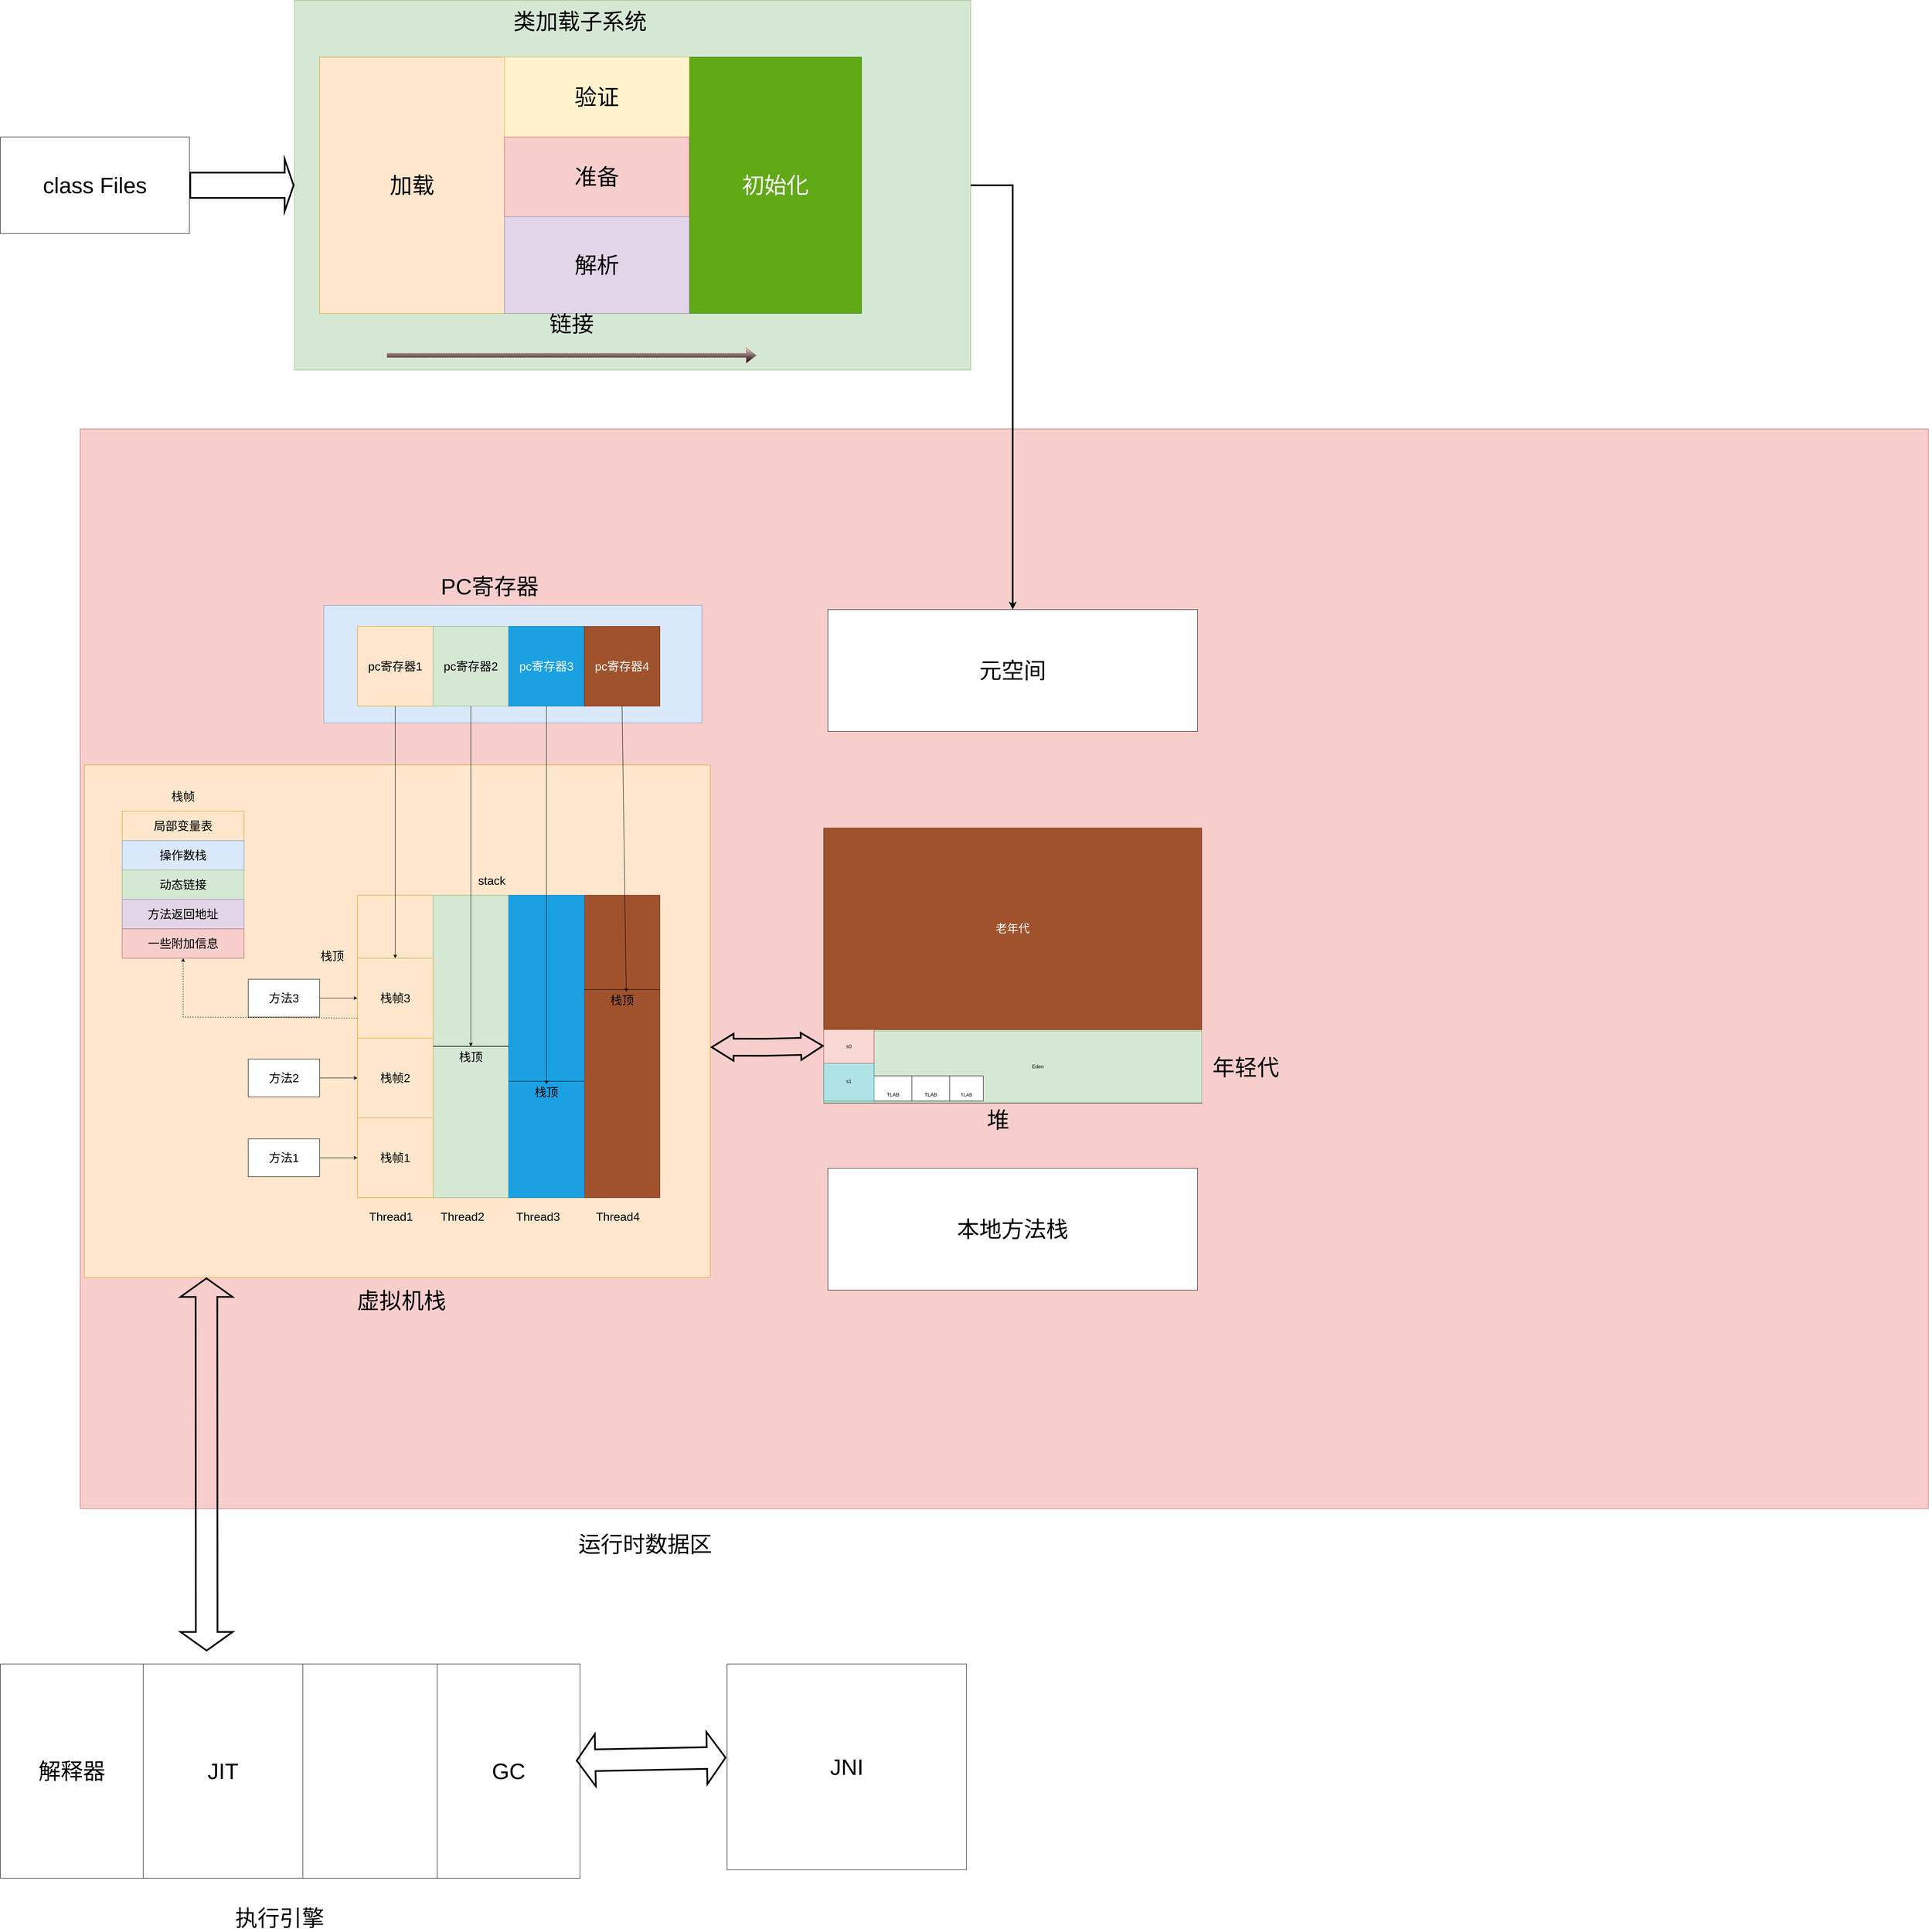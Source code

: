 <mxfile version="20.2.6" type="github">
  <diagram name="Page-1" id="e7e014a7-5840-1c2e-5031-d8a46d1fe8dd">
    <mxGraphModel dx="7060" dy="5684" grid="1" gridSize="10" guides="1" tooltips="1" connect="1" arrows="1" fold="1" page="1" pageScale="1" pageWidth="1169" pageHeight="826" background="none" math="0" shadow="0">
      <root>
        <mxCell id="0" />
        <mxCell id="1" parent="0" />
        <mxCell id="_ZzYg-q-LXf1VRRoxgUA-122" value="" style="rounded=0;whiteSpace=wrap;html=1;shadow=0;glass=0;fillStyle=auto;fontSize=53;strokeWidth=1;fillColor=#d5e8d4;strokeColor=#82b366;" parent="1" vertex="1">
          <mxGeometry x="140" y="-2180" width="1610" height="880" as="geometry" />
        </mxCell>
        <mxCell id="_ZzYg-q-LXf1VRRoxgUA-120" value="" style="rounded=0;whiteSpace=wrap;html=1;shadow=0;glass=0;fillStyle=auto;fontSize=53;strokeWidth=1;fillColor=#f8cecc;strokeColor=#b85450;" parent="1" vertex="1">
          <mxGeometry x="-370" y="-1160" width="4400" height="2570" as="geometry" />
        </mxCell>
        <mxCell id="_ZzYg-q-LXf1VRRoxgUA-106" value="" style="rounded=0;whiteSpace=wrap;html=1;shadow=0;glass=0;fillStyle=auto;fontSize=53;strokeWidth=1;fillColor=#dae8fc;strokeColor=#6c8ebf;" parent="1" vertex="1">
          <mxGeometry x="210" y="-740" width="900" height="280" as="geometry" />
        </mxCell>
        <mxCell id="_ZzYg-q-LXf1VRRoxgUA-104" value="" style="rounded=0;whiteSpace=wrap;html=1;fillStyle=auto;fontSize=28;fillColor=#ffe6cc;strokeColor=#d79b00;glass=0;shadow=0;" parent="1" vertex="1">
          <mxGeometry x="-360" y="-360" width="1490" height="1220" as="geometry" />
        </mxCell>
        <mxCell id="_ZzYg-q-LXf1VRRoxgUA-43" value="" style="whiteSpace=wrap;html=1;aspect=fixed;fillColor=#a0522d;fontColor=#ffffff;strokeColor=#6D1F00;" parent="1" vertex="1">
          <mxGeometry x="290" y="-50" width="720" height="720" as="geometry" />
        </mxCell>
        <mxCell id="_ZzYg-q-LXf1VRRoxgUA-44" value="&lt;font style=&quot;font-size: 28px;&quot;&gt;stack&lt;/font&gt;" style="text;html=1;strokeColor=none;fillColor=none;align=center;verticalAlign=middle;whiteSpace=wrap;rounded=0;" parent="1" vertex="1">
          <mxGeometry x="410" y="-120" width="400" height="70" as="geometry" />
        </mxCell>
        <mxCell id="_ZzYg-q-LXf1VRRoxgUA-47" value="" style="rounded=0;whiteSpace=wrap;html=1;fontSize=28;fillColor=#ffe6cc;strokeColor=#d79b00;" parent="1" vertex="1">
          <mxGeometry x="290" y="-50" width="180" height="720" as="geometry" />
        </mxCell>
        <mxCell id="_ZzYg-q-LXf1VRRoxgUA-48" value="" style="rounded=0;whiteSpace=wrap;html=1;fontSize=28;fillColor=#d5e8d4;strokeColor=#82b366;" parent="1" vertex="1">
          <mxGeometry x="470" y="-50" width="180" height="720" as="geometry" />
        </mxCell>
        <mxCell id="_ZzYg-q-LXf1VRRoxgUA-49" value="" style="rounded=0;whiteSpace=wrap;html=1;fontSize=28;fillColor=#1ba1e2;fontColor=#ffffff;strokeColor=#006EAF;" parent="1" vertex="1">
          <mxGeometry x="650" y="-50" width="180" height="720" as="geometry" />
        </mxCell>
        <mxCell id="_ZzYg-q-LXf1VRRoxgUA-50" value="栈帧1" style="rounded=0;whiteSpace=wrap;html=1;fontSize=28;fillColor=#ffe6cc;strokeColor=#d79b00;" parent="1" vertex="1">
          <mxGeometry x="290" y="480" width="180" height="190" as="geometry" />
        </mxCell>
        <mxCell id="_ZzYg-q-LXf1VRRoxgUA-51" value="栈帧2" style="rounded=0;whiteSpace=wrap;html=1;fontSize=28;fillColor=#ffe6cc;strokeColor=#d79b00;" parent="1" vertex="1">
          <mxGeometry x="290" y="290" width="180" height="190" as="geometry" />
        </mxCell>
        <mxCell id="_ZzYg-q-LXf1VRRoxgUA-52" value="栈帧3" style="rounded=0;whiteSpace=wrap;html=1;fontSize=28;fillColor=#ffe6cc;strokeColor=#d79b00;" parent="1" vertex="1">
          <mxGeometry x="290" y="100" width="180" height="190" as="geometry" />
        </mxCell>
        <mxCell id="_ZzYg-q-LXf1VRRoxgUA-53" value="方法1" style="rounded=0;whiteSpace=wrap;html=1;fontSize=28;" parent="1" vertex="1">
          <mxGeometry x="30" y="530" width="170" height="90" as="geometry" />
        </mxCell>
        <mxCell id="_ZzYg-q-LXf1VRRoxgUA-54" value="方法2" style="rounded=0;whiteSpace=wrap;html=1;fontSize=28;" parent="1" vertex="1">
          <mxGeometry x="30" y="340" width="170" height="90" as="geometry" />
        </mxCell>
        <mxCell id="_ZzYg-q-LXf1VRRoxgUA-55" value="方法3" style="rounded=0;whiteSpace=wrap;html=1;fontSize=28;" parent="1" vertex="1">
          <mxGeometry x="30" y="150" width="170" height="90" as="geometry" />
        </mxCell>
        <mxCell id="_ZzYg-q-LXf1VRRoxgUA-56" value="" style="endArrow=classic;html=1;rounded=0;fontSize=28;exitX=1;exitY=0.5;exitDx=0;exitDy=0;entryX=0;entryY=0.5;entryDx=0;entryDy=0;" parent="1" source="_ZzYg-q-LXf1VRRoxgUA-53" target="_ZzYg-q-LXf1VRRoxgUA-50" edge="1">
          <mxGeometry width="50" height="50" relative="1" as="geometry">
            <mxPoint x="560" y="410" as="sourcePoint" />
            <mxPoint x="610" y="360" as="targetPoint" />
          </mxGeometry>
        </mxCell>
        <mxCell id="_ZzYg-q-LXf1VRRoxgUA-59" value="" style="endArrow=classic;html=1;rounded=0;fontSize=28;entryX=0;entryY=0.5;entryDx=0;entryDy=0;" parent="1" source="_ZzYg-q-LXf1VRRoxgUA-54" target="_ZzYg-q-LXf1VRRoxgUA-51" edge="1">
          <mxGeometry width="50" height="50" relative="1" as="geometry">
            <mxPoint x="560" y="410" as="sourcePoint" />
            <mxPoint x="610" y="360" as="targetPoint" />
          </mxGeometry>
        </mxCell>
        <mxCell id="_ZzYg-q-LXf1VRRoxgUA-61" value="pc寄存器1" style="rounded=0;whiteSpace=wrap;html=1;fontSize=28;fillColor=#ffe6cc;strokeColor=#d79b00;" parent="1" vertex="1">
          <mxGeometry x="290" y="-690" width="180" height="190" as="geometry" />
        </mxCell>
        <mxCell id="_ZzYg-q-LXf1VRRoxgUA-62" value="pc寄存器2" style="rounded=0;whiteSpace=wrap;html=1;fontSize=28;fillColor=#d5e8d4;strokeColor=#82b366;" parent="1" vertex="1">
          <mxGeometry x="470" y="-690" width="180" height="190" as="geometry" />
        </mxCell>
        <mxCell id="_ZzYg-q-LXf1VRRoxgUA-63" value="pc寄存器3" style="rounded=0;whiteSpace=wrap;html=1;fontSize=28;fillColor=#1ba1e2;fontColor=#ffffff;strokeColor=#006EAF;" parent="1" vertex="1">
          <mxGeometry x="650" y="-690" width="180" height="190" as="geometry" />
        </mxCell>
        <mxCell id="_ZzYg-q-LXf1VRRoxgUA-64" value="pc寄存器4" style="rounded=0;whiteSpace=wrap;html=1;fontSize=28;fillColor=#a0522d;fontColor=#ffffff;strokeColor=#6D1F00;" parent="1" vertex="1">
          <mxGeometry x="830" y="-690" width="180" height="190" as="geometry" />
        </mxCell>
        <mxCell id="_ZzYg-q-LXf1VRRoxgUA-65" value="Thread1" style="text;html=1;strokeColor=none;fillColor=none;align=center;verticalAlign=middle;whiteSpace=wrap;rounded=0;fontSize=28;" parent="1" vertex="1">
          <mxGeometry x="340" y="700" width="60" height="30" as="geometry" />
        </mxCell>
        <mxCell id="_ZzYg-q-LXf1VRRoxgUA-66" value="Thread2" style="text;html=1;strokeColor=none;fillColor=none;align=center;verticalAlign=middle;whiteSpace=wrap;rounded=0;fontSize=28;" parent="1" vertex="1">
          <mxGeometry x="510" y="700" width="60" height="30" as="geometry" />
        </mxCell>
        <mxCell id="_ZzYg-q-LXf1VRRoxgUA-67" value="Thread3" style="text;html=1;strokeColor=none;fillColor=none;align=center;verticalAlign=middle;whiteSpace=wrap;rounded=0;fontSize=28;" parent="1" vertex="1">
          <mxGeometry x="690" y="700" width="60" height="30" as="geometry" />
        </mxCell>
        <mxCell id="_ZzYg-q-LXf1VRRoxgUA-68" value="Thread4" style="text;html=1;strokeColor=none;fillColor=none;align=center;verticalAlign=middle;whiteSpace=wrap;rounded=0;fontSize=28;" parent="1" vertex="1">
          <mxGeometry x="880" y="700" width="60" height="30" as="geometry" />
        </mxCell>
        <mxCell id="_ZzYg-q-LXf1VRRoxgUA-70" value="" style="endArrow=classic;html=1;rounded=0;fontSize=28;entryX=0.5;entryY=0;entryDx=0;entryDy=0;" parent="1" source="_ZzYg-q-LXf1VRRoxgUA-61" target="_ZzYg-q-LXf1VRRoxgUA-52" edge="1">
          <mxGeometry width="50" height="50" relative="1" as="geometry">
            <mxPoint x="560" y="410" as="sourcePoint" />
            <mxPoint x="180" y="-60" as="targetPoint" />
          </mxGeometry>
        </mxCell>
        <mxCell id="_ZzYg-q-LXf1VRRoxgUA-74" value="栈顶" style="text;html=1;strokeColor=none;fillColor=none;align=center;verticalAlign=middle;whiteSpace=wrap;rounded=0;fontSize=28;" parent="1" vertex="1">
          <mxGeometry x="200" y="80" width="60" height="30" as="geometry" />
        </mxCell>
        <mxCell id="_ZzYg-q-LXf1VRRoxgUA-77" value="" style="endArrow=classic;html=1;rounded=0;fontSize=28;entryX=0;entryY=0.5;entryDx=0;entryDy=0;exitX=1;exitY=0.5;exitDx=0;exitDy=0;" parent="1" source="_ZzYg-q-LXf1VRRoxgUA-55" target="_ZzYg-q-LXf1VRRoxgUA-52" edge="1">
          <mxGeometry width="50" height="50" relative="1" as="geometry">
            <mxPoint x="200" y="385" as="sourcePoint" />
            <mxPoint x="290" y="385" as="targetPoint" />
            <Array as="points" />
          </mxGeometry>
        </mxCell>
        <mxCell id="_ZzYg-q-LXf1VRRoxgUA-78" value="栈顶" style="text;html=1;strokeColor=none;fillColor=none;align=center;verticalAlign=middle;whiteSpace=wrap;rounded=0;fontSize=28;" parent="1" vertex="1">
          <mxGeometry x="530" y="320" width="60" height="30" as="geometry" />
        </mxCell>
        <mxCell id="_ZzYg-q-LXf1VRRoxgUA-81" value="" style="endArrow=none;html=1;rounded=0;fontSize=28;entryX=1;entryY=0.5;entryDx=0;entryDy=0;exitX=0;exitY=0.5;exitDx=0;exitDy=0;" parent="1" source="_ZzYg-q-LXf1VRRoxgUA-48" target="_ZzYg-q-LXf1VRRoxgUA-48" edge="1">
          <mxGeometry width="50" height="50" relative="1" as="geometry">
            <mxPoint x="330" y="330" as="sourcePoint" />
            <mxPoint x="380" y="280" as="targetPoint" />
          </mxGeometry>
        </mxCell>
        <mxCell id="_ZzYg-q-LXf1VRRoxgUA-83" value="" style="endArrow=none;html=1;rounded=0;fontSize=28;entryX=1;entryY=0.5;entryDx=0;entryDy=0;exitX=0;exitY=0.5;exitDx=0;exitDy=0;" parent="1" edge="1">
          <mxGeometry width="50" height="50" relative="1" as="geometry">
            <mxPoint x="470" y="309.33" as="sourcePoint" />
            <mxPoint x="650" y="309.33" as="targetPoint" />
          </mxGeometry>
        </mxCell>
        <mxCell id="_ZzYg-q-LXf1VRRoxgUA-84" value="" style="endArrow=none;html=1;rounded=0;fontSize=28;entryX=1;entryY=0.5;entryDx=0;entryDy=0;exitX=0;exitY=0.5;exitDx=0;exitDy=0;" parent="1" edge="1">
          <mxGeometry width="50" height="50" relative="1" as="geometry">
            <mxPoint x="650" y="393.0" as="sourcePoint" />
            <mxPoint x="830" y="393.0" as="targetPoint" />
          </mxGeometry>
        </mxCell>
        <mxCell id="_ZzYg-q-LXf1VRRoxgUA-85" value="栈顶" style="text;html=1;strokeColor=none;fillColor=none;align=center;verticalAlign=middle;whiteSpace=wrap;rounded=0;fontSize=28;" parent="1" vertex="1">
          <mxGeometry x="710" y="403.67" width="60" height="30" as="geometry" />
        </mxCell>
        <mxCell id="_ZzYg-q-LXf1VRRoxgUA-86" value="" style="endArrow=none;html=1;rounded=0;fontSize=28;entryX=1;entryY=0.5;entryDx=0;entryDy=0;exitX=0;exitY=0.5;exitDx=0;exitDy=0;" parent="1" edge="1">
          <mxGeometry width="50" height="50" relative="1" as="geometry">
            <mxPoint x="830" y="174.66" as="sourcePoint" />
            <mxPoint x="1010" y="174.66" as="targetPoint" />
          </mxGeometry>
        </mxCell>
        <mxCell id="_ZzYg-q-LXf1VRRoxgUA-87" value="栈顶" style="text;html=1;strokeColor=none;fillColor=none;align=center;verticalAlign=middle;whiteSpace=wrap;rounded=0;fontSize=28;" parent="1" vertex="1">
          <mxGeometry x="890" y="185.33" width="60" height="30" as="geometry" />
        </mxCell>
        <mxCell id="_ZzYg-q-LXf1VRRoxgUA-89" value="" style="endArrow=classic;html=1;rounded=0;fontSize=28;exitX=0.5;exitY=1;exitDx=0;exitDy=0;" parent="1" source="_ZzYg-q-LXf1VRRoxgUA-62" edge="1">
          <mxGeometry width="50" height="50" relative="1" as="geometry">
            <mxPoint x="380" y="-130" as="sourcePoint" />
            <mxPoint x="560" y="310" as="targetPoint" />
          </mxGeometry>
        </mxCell>
        <mxCell id="_ZzYg-q-LXf1VRRoxgUA-90" value="" style="endArrow=classic;html=1;rounded=0;fontSize=28;" parent="1" source="_ZzYg-q-LXf1VRRoxgUA-63" edge="1">
          <mxGeometry width="50" height="50" relative="1" as="geometry">
            <mxPoint x="560" y="-130" as="sourcePoint" />
            <mxPoint x="740" y="400" as="targetPoint" />
          </mxGeometry>
        </mxCell>
        <mxCell id="_ZzYg-q-LXf1VRRoxgUA-91" value="" style="endArrow=classic;html=1;rounded=0;fontSize=28;exitX=0.5;exitY=1;exitDx=0;exitDy=0;" parent="1" source="_ZzYg-q-LXf1VRRoxgUA-64" edge="1">
          <mxGeometry width="50" height="50" relative="1" as="geometry">
            <mxPoint x="740" y="-130" as="sourcePoint" />
            <mxPoint x="930" y="180" as="targetPoint" />
          </mxGeometry>
        </mxCell>
        <mxCell id="_ZzYg-q-LXf1VRRoxgUA-92" value="" style="rounded=0;whiteSpace=wrap;html=1;fontSize=28;fillColor=#ffe6cc;strokeColor=#d79b00;" parent="1" vertex="1">
          <mxGeometry x="-270" y="-250" width="290" height="350" as="geometry" />
        </mxCell>
        <mxCell id="_ZzYg-q-LXf1VRRoxgUA-93" value="局部变量表" style="rounded=0;whiteSpace=wrap;html=1;fontSize=28;fillColor=#ffe6cc;strokeColor=#d79b00;" parent="1" vertex="1">
          <mxGeometry x="-270" y="-250" width="290" height="70" as="geometry" />
        </mxCell>
        <mxCell id="_ZzYg-q-LXf1VRRoxgUA-94" value="操作数栈" style="rounded=0;whiteSpace=wrap;html=1;fontSize=28;fillColor=#dae8fc;strokeColor=#6c8ebf;" parent="1" vertex="1">
          <mxGeometry x="-270" y="-180" width="290" height="70" as="geometry" />
        </mxCell>
        <mxCell id="_ZzYg-q-LXf1VRRoxgUA-95" value="动态链接" style="rounded=0;whiteSpace=wrap;html=1;fontSize=28;fillColor=#d5e8d4;strokeColor=#82b366;" parent="1" vertex="1">
          <mxGeometry x="-270" y="-110" width="290" height="70" as="geometry" />
        </mxCell>
        <mxCell id="_ZzYg-q-LXf1VRRoxgUA-96" value="方法返回地址" style="rounded=0;whiteSpace=wrap;html=1;fontSize=28;fillColor=#e1d5e7;strokeColor=#9673a6;" parent="1" vertex="1">
          <mxGeometry x="-270" y="-40" width="290" height="70" as="geometry" />
        </mxCell>
        <mxCell id="_ZzYg-q-LXf1VRRoxgUA-97" value="一些附加信息" style="rounded=0;whiteSpace=wrap;html=1;fontSize=28;fillColor=#f8cecc;strokeColor=#b85450;" parent="1" vertex="1">
          <mxGeometry x="-270" y="30" width="290" height="70" as="geometry" />
        </mxCell>
        <mxCell id="_ZzYg-q-LXf1VRRoxgUA-100" value="栈帧" style="text;html=1;strokeColor=none;fillColor=none;align=center;verticalAlign=middle;whiteSpace=wrap;rounded=0;fontSize=28;" parent="1" vertex="1">
          <mxGeometry x="-155" y="-300" width="60" height="30" as="geometry" />
        </mxCell>
        <mxCell id="_ZzYg-q-LXf1VRRoxgUA-101" value="" style="endArrow=classic;html=1;rounded=0;fontSize=28;exitX=0;exitY=0.75;exitDx=0;exitDy=0;entryX=0.5;entryY=1;entryDx=0;entryDy=0;dashed=1;" parent="1" source="_ZzYg-q-LXf1VRRoxgUA-52" target="_ZzYg-q-LXf1VRRoxgUA-97" edge="1">
          <mxGeometry width="50" height="50" relative="1" as="geometry">
            <mxPoint x="260" y="150" as="sourcePoint" />
            <mxPoint x="310" y="100" as="targetPoint" />
            <Array as="points">
              <mxPoint x="-125" y="240" />
            </Array>
          </mxGeometry>
        </mxCell>
        <mxCell id="_ZzYg-q-LXf1VRRoxgUA-105" value="&lt;font style=&quot;font-size: 53px;&quot;&gt;虚拟机栈&lt;/font&gt;" style="text;html=1;strokeColor=none;fillColor=none;align=center;verticalAlign=middle;whiteSpace=wrap;rounded=0;fillStyle=auto;fontSize=28;strokeWidth=1;" parent="1" vertex="1">
          <mxGeometry x="250" y="900" width="290" height="30" as="geometry" />
        </mxCell>
        <mxCell id="_ZzYg-q-LXf1VRRoxgUA-107" value="PC寄存器" style="text;html=1;strokeColor=none;fillColor=none;align=center;verticalAlign=middle;whiteSpace=wrap;rounded=0;shadow=0;glass=0;fillStyle=auto;fontSize=53;" parent="1" vertex="1">
          <mxGeometry x="460" y="-800" width="290" height="30" as="geometry" />
        </mxCell>
        <mxCell id="_ZzYg-q-LXf1VRRoxgUA-108" value="" style="rounded=0;whiteSpace=wrap;html=1;shadow=0;glass=0;fillStyle=auto;fontSize=53;strokeWidth=1;fillColor=default;gradientColor=none;" parent="1" vertex="1">
          <mxGeometry x="200" y="-2045" width="1290" height="610" as="geometry" />
        </mxCell>
        <mxCell id="_ZzYg-q-LXf1VRRoxgUA-109" value="类加载子系统" style="text;html=1;strokeColor=none;fillColor=none;align=center;verticalAlign=middle;whiteSpace=wrap;rounded=0;shadow=0;glass=0;fillStyle=auto;fontSize=53;" parent="1" vertex="1">
          <mxGeometry x="630" y="-2145" width="380" height="30" as="geometry" />
        </mxCell>
        <mxCell id="_ZzYg-q-LXf1VRRoxgUA-110" value="加载" style="rounded=0;whiteSpace=wrap;html=1;shadow=0;glass=0;fillStyle=auto;fontSize=53;strokeWidth=1;fillColor=#ffe6cc;strokeColor=#d79b00;" parent="1" vertex="1">
          <mxGeometry x="200" y="-2045" width="440" height="610" as="geometry" />
        </mxCell>
        <mxCell id="_ZzYg-q-LXf1VRRoxgUA-111" value="" style="rounded=0;whiteSpace=wrap;html=1;shadow=0;glass=0;fillStyle=auto;fontSize=53;strokeWidth=1;fillColor=default;gradientColor=none;" parent="1" vertex="1">
          <mxGeometry x="640" y="-2045" width="440" height="610" as="geometry" />
        </mxCell>
        <mxCell id="_ZzYg-q-LXf1VRRoxgUA-112" value="初始化" style="rounded=0;whiteSpace=wrap;html=1;shadow=0;glass=0;fillStyle=auto;fontSize=53;strokeWidth=1;fillColor=#60a917;fontColor=#ffffff;strokeColor=#2D7600;" parent="1" vertex="1">
          <mxGeometry x="1080" y="-2045" width="410" height="610" as="geometry" />
        </mxCell>
        <mxCell id="_ZzYg-q-LXf1VRRoxgUA-113" value="验证" style="rounded=0;whiteSpace=wrap;html=1;shadow=0;glass=0;fillStyle=auto;fontSize=53;strokeWidth=1;fillColor=#fff2cc;strokeColor=#d6b656;" parent="1" vertex="1">
          <mxGeometry x="640" y="-2045" width="440" height="190" as="geometry" />
        </mxCell>
        <mxCell id="_ZzYg-q-LXf1VRRoxgUA-114" value="准备" style="rounded=0;whiteSpace=wrap;html=1;shadow=0;glass=0;fillStyle=auto;fontSize=53;strokeWidth=1;fillColor=#f8cecc;strokeColor=#b85450;" parent="1" vertex="1">
          <mxGeometry x="640" y="-1855" width="440" height="190" as="geometry" />
        </mxCell>
        <mxCell id="_ZzYg-q-LXf1VRRoxgUA-115" value="解析" style="rounded=0;whiteSpace=wrap;html=1;shadow=0;glass=0;fillStyle=auto;fontSize=53;strokeWidth=1;fillColor=#e1d5e7;strokeColor=#9673a6;" parent="1" vertex="1">
          <mxGeometry x="640" y="-1665" width="440" height="230" as="geometry" />
        </mxCell>
        <mxCell id="_ZzYg-q-LXf1VRRoxgUA-117" value="" style="shape=flexArrow;endArrow=classic;html=1;rounded=0;dashed=1;fontSize=53;endWidth=25.714;endSize=7.629;fillColor=#f8cecc;strokeColor=#b85450;gradientColor=default;" parent="1" edge="1">
          <mxGeometry width="50" height="50" relative="1" as="geometry">
            <mxPoint x="360" y="-1335" as="sourcePoint" />
            <mxPoint x="1240" y="-1335" as="targetPoint" />
            <Array as="points">
              <mxPoint x="540" y="-1335" />
              <mxPoint x="710" y="-1335" />
              <mxPoint x="800" y="-1335" />
              <mxPoint x="880" y="-1335" />
            </Array>
          </mxGeometry>
        </mxCell>
        <mxCell id="_ZzYg-q-LXf1VRRoxgUA-121" value="&lt;font style=&quot;font-size: 53px;&quot;&gt;运行时数据区&lt;/font&gt;" style="text;html=1;strokeColor=none;fillColor=none;align=center;verticalAlign=middle;whiteSpace=wrap;rounded=0;fillStyle=auto;fontSize=28;strokeWidth=1;" parent="1" vertex="1">
          <mxGeometry x="710" y="1480" width="530" height="30" as="geometry" />
        </mxCell>
        <mxCell id="_ZzYg-q-LXf1VRRoxgUA-124" value="元空间" style="rounded=0;whiteSpace=wrap;html=1;shadow=0;glass=0;fillStyle=auto;fontSize=53;strokeWidth=1;fillColor=default;gradientColor=none;" parent="1" vertex="1">
          <mxGeometry x="1410" y="-730" width="880" height="290" as="geometry" />
        </mxCell>
        <mxCell id="_ZzYg-q-LXf1VRRoxgUA-125" value="" style="rounded=0;whiteSpace=wrap;html=1;shadow=0;glass=0;fillStyle=auto;fontSize=53;strokeWidth=1;fillColor=default;gradientColor=none;" parent="1" vertex="1">
          <mxGeometry x="1400" y="-210" width="900" height="655" as="geometry" />
        </mxCell>
        <mxCell id="_ZzYg-q-LXf1VRRoxgUA-126" value="本地方法栈" style="rounded=0;whiteSpace=wrap;html=1;shadow=0;glass=0;fillStyle=auto;fontSize=53;strokeWidth=1;fillColor=default;gradientColor=none;" parent="1" vertex="1">
          <mxGeometry x="1410" y="600" width="880" height="290" as="geometry" />
        </mxCell>
        <mxCell id="_ZzYg-q-LXf1VRRoxgUA-127" value="" style="endArrow=classic;html=1;rounded=0;fontSize=53;startSize=16;sourcePerimeterSpacing=11;targetPerimeterSpacing=10;strokeWidth=4;gradientColor=default;gradientDirection=east;exitX=1;exitY=0.5;exitDx=0;exitDy=0;entryX=0.5;entryY=0;entryDx=0;entryDy=0;edgeStyle=orthogonalEdgeStyle;" parent="1" source="_ZzYg-q-LXf1VRRoxgUA-122" target="_ZzYg-q-LXf1VRRoxgUA-124" edge="1">
          <mxGeometry width="50" height="50" relative="1" as="geometry">
            <mxPoint x="1170" y="-480" as="sourcePoint" />
            <mxPoint x="1220" y="-530" as="targetPoint" />
          </mxGeometry>
        </mxCell>
        <mxCell id="_ZzYg-q-LXf1VRRoxgUA-128" value="" style="rounded=0;whiteSpace=wrap;html=1;shadow=0;glass=0;fillStyle=auto;fontSize=53;strokeWidth=1;fillColor=default;gradientColor=none;" parent="1" vertex="1">
          <mxGeometry x="-560" y="1780" width="1380" height="510" as="geometry" />
        </mxCell>
        <mxCell id="_ZzYg-q-LXf1VRRoxgUA-129" value="&lt;font style=&quot;font-size: 53px;&quot;&gt;执行引擎&lt;/font&gt;" style="text;html=1;strokeColor=none;fillColor=none;align=center;verticalAlign=middle;whiteSpace=wrap;rounded=0;fillStyle=auto;fontSize=28;strokeWidth=1;" parent="1" vertex="1">
          <mxGeometry x="-160" y="2370" width="530" height="30" as="geometry" />
        </mxCell>
        <mxCell id="_ZzYg-q-LXf1VRRoxgUA-130" value="解释器" style="rounded=0;whiteSpace=wrap;html=1;shadow=0;glass=0;fillStyle=auto;fontSize=53;strokeWidth=1;fillColor=default;gradientColor=none;" parent="1" vertex="1">
          <mxGeometry x="-560" y="1780" width="340" height="510" as="geometry" />
        </mxCell>
        <mxCell id="_ZzYg-q-LXf1VRRoxgUA-131" value="JIT" style="rounded=0;whiteSpace=wrap;html=1;shadow=0;glass=0;fillStyle=auto;fontSize=53;strokeWidth=1;fillColor=default;gradientColor=none;" parent="1" vertex="1">
          <mxGeometry x="-220" y="1780" width="380" height="510" as="geometry" />
        </mxCell>
        <mxCell id="_ZzYg-q-LXf1VRRoxgUA-132" value="JNI" style="rounded=0;whiteSpace=wrap;html=1;shadow=0;glass=0;fillStyle=auto;fontSize=53;strokeWidth=1;fillColor=default;gradientColor=none;" parent="1" vertex="1">
          <mxGeometry x="1170" y="1780" width="570" height="490" as="geometry" />
        </mxCell>
        <mxCell id="_ZzYg-q-LXf1VRRoxgUA-133" value="" style="rounded=0;whiteSpace=wrap;html=1;shadow=0;glass=0;fillStyle=auto;fontSize=53;strokeWidth=1;fillColor=default;gradientColor=none;" parent="1" vertex="1">
          <mxGeometry x="160" y="1780" width="320" height="510" as="geometry" />
        </mxCell>
        <mxCell id="_ZzYg-q-LXf1VRRoxgUA-134" value="GC" style="rounded=0;whiteSpace=wrap;html=1;shadow=0;glass=0;fillStyle=auto;fontSize=53;strokeWidth=1;fillColor=default;gradientColor=none;" parent="1" vertex="1">
          <mxGeometry x="480" y="1780" width="340" height="510" as="geometry" />
        </mxCell>
        <mxCell id="_ZzYg-q-LXf1VRRoxgUA-135" value="" style="shape=flexArrow;endArrow=classic;startArrow=classic;html=1;rounded=0;fontSize=53;startSize=13.429;sourcePerimeterSpacing=11;targetPerimeterSpacing=10;strokeWidth=4;gradientColor=default;gradientDirection=east;startWidth=68.571;endWidth=68.571;endSize=13.429;width=48.571;entryX=0.195;entryY=1;entryDx=0;entryDy=0;entryPerimeter=0;" parent="1" target="_ZzYg-q-LXf1VRRoxgUA-104" edge="1">
          <mxGeometry width="100" height="100" relative="1" as="geometry">
            <mxPoint x="-69" y="1750" as="sourcePoint" />
            <mxPoint x="-90" y="1520" as="targetPoint" />
          </mxGeometry>
        </mxCell>
        <mxCell id="_ZzYg-q-LXf1VRRoxgUA-137" value="" style="shape=flexArrow;endArrow=classic;startArrow=classic;html=1;rounded=0;fontSize=53;startSize=13.429;sourcePerimeterSpacing=11;targetPerimeterSpacing=10;strokeWidth=4;gradientColor=default;gradientDirection=east;startWidth=68.571;endWidth=68.571;endSize=13.429;width=48.571;entryX=-0.003;entryY=0.455;entryDx=0;entryDy=0;entryPerimeter=0;" parent="1" target="_ZzYg-q-LXf1VRRoxgUA-132" edge="1">
          <mxGeometry width="100" height="100" relative="1" as="geometry">
            <mxPoint x="810" y="2010" as="sourcePoint" />
            <mxPoint x="962" y="1560.0" as="targetPoint" />
          </mxGeometry>
        </mxCell>
        <mxCell id="_ZzYg-q-LXf1VRRoxgUA-138" value="链接" style="text;html=1;strokeColor=none;fillColor=none;align=center;verticalAlign=middle;whiteSpace=wrap;rounded=0;shadow=0;glass=0;fillStyle=auto;fontSize=53;" parent="1" vertex="1">
          <mxGeometry x="690" y="-1425" width="220" height="30" as="geometry" />
        </mxCell>
        <mxCell id="_ZzYg-q-LXf1VRRoxgUA-140" value="class Files" style="rounded=0;whiteSpace=wrap;html=1;shadow=0;glass=0;fillStyle=auto;fontSize=53;strokeWidth=1;fillColor=default;gradientColor=none;" parent="1" vertex="1">
          <mxGeometry x="-560" y="-1855" width="450" height="230" as="geometry" />
        </mxCell>
        <mxCell id="_ZzYg-q-LXf1VRRoxgUA-142" value="" style="shape=flexArrow;endArrow=classic;html=1;rounded=0;fontSize=53;startSize=16;sourcePerimeterSpacing=11;targetPerimeterSpacing=10;strokeWidth=4;gradientColor=default;gradientDirection=east;endWidth=60.0;endSize=5.771;exitX=1;exitY=0.5;exitDx=0;exitDy=0;width=57.143;entryX=0;entryY=0.5;entryDx=0;entryDy=0;" parent="1" source="_ZzYg-q-LXf1VRRoxgUA-140" target="_ZzYg-q-LXf1VRRoxgUA-122" edge="1">
          <mxGeometry width="50" height="50" relative="1" as="geometry">
            <mxPoint x="-470" y="-1900" as="sourcePoint" />
            <mxPoint x="-420" y="-1930" as="targetPoint" />
          </mxGeometry>
        </mxCell>
        <mxCell id="_ZzYg-q-LXf1VRRoxgUA-146" value="" style="rounded=0;whiteSpace=wrap;html=1;shadow=0;glass=0;fillStyle=auto;fontSize=27;strokeWidth=1;fillColor=#d5e8d4;strokeColor=#82b366;" parent="1" vertex="1">
          <mxGeometry x="1400" y="270" width="900" height="173" as="geometry" />
        </mxCell>
        <mxCell id="_ZzYg-q-LXf1VRRoxgUA-155" value="Eden" style="rounded=0;whiteSpace=wrap;html=1;shadow=0;glass=0;fillStyle=auto;fontSize=12;strokeWidth=1;fillColor=#d5e8d4;strokeColor=#82b366;" parent="1" vertex="1">
          <mxGeometry x="1520" y="273" width="780" height="170" as="geometry" />
        </mxCell>
        <mxCell id="_ZzYg-q-LXf1VRRoxgUA-143" value="&lt;font style=&quot;font-size: 11px;&quot;&gt;TLAB&lt;/font&gt;" style="rounded=0;whiteSpace=wrap;html=1;shadow=0;glass=0;fillStyle=auto;fontSize=53;strokeWidth=1;fillColor=default;gradientColor=none;align=center;" parent="1" vertex="1">
          <mxGeometry x="1700" y="380" width="80" height="60" as="geometry" />
        </mxCell>
        <mxCell id="_ZzYg-q-LXf1VRRoxgUA-144" value="&lt;font style=&quot;font-size: 12px;&quot;&gt;TLAB&lt;/font&gt;" style="rounded=0;whiteSpace=wrap;html=1;shadow=0;glass=0;fillStyle=auto;fontSize=53;strokeWidth=1;fillColor=default;gradientColor=none;" parent="1" vertex="1">
          <mxGeometry x="1520" y="380" width="90" height="60" as="geometry" />
        </mxCell>
        <mxCell id="_ZzYg-q-LXf1VRRoxgUA-145" value="&lt;font style=&quot;font-size: 12px;&quot;&gt;TLAB&lt;/font&gt;" style="rounded=0;whiteSpace=wrap;html=1;shadow=0;glass=0;fillStyle=auto;fontSize=53;strokeWidth=1;fillColor=default;gradientColor=none;" parent="1" vertex="1">
          <mxGeometry x="1610" y="380" width="90" height="60" as="geometry" />
        </mxCell>
        <mxCell id="_ZzYg-q-LXf1VRRoxgUA-148" value="老年代" style="rounded=0;whiteSpace=wrap;html=1;shadow=0;glass=0;fillStyle=auto;fontSize=27;strokeWidth=1;fillColor=#a0522d;strokeColor=#6D1F00;fontColor=#ffffff;" parent="1" vertex="1">
          <mxGeometry x="1400" y="-210" width="900" height="480" as="geometry" />
        </mxCell>
        <mxCell id="_ZzYg-q-LXf1VRRoxgUA-149" value="s1" style="rounded=0;whiteSpace=wrap;html=1;shadow=0;glass=0;fillStyle=auto;fontSize=12;strokeWidth=1;fillColor=#b0e3e6;strokeColor=#0e8088;" parent="1" vertex="1">
          <mxGeometry x="1400" y="345" width="120" height="95" as="geometry" />
        </mxCell>
        <mxCell id="_ZzYg-q-LXf1VRRoxgUA-150" value="s0" style="rounded=0;whiteSpace=wrap;html=1;shadow=0;glass=0;fillStyle=auto;fontSize=12;strokeWidth=1;fillColor=#fad9d5;strokeColor=#ae4132;" parent="1" vertex="1">
          <mxGeometry x="1400" y="270" width="120" height="80" as="geometry" />
        </mxCell>
        <mxCell id="_ZzYg-q-LXf1VRRoxgUA-152" value="&lt;font style=&quot;font-size: 53px;&quot;&gt;堆&lt;/font&gt;" style="text;html=1;strokeColor=none;fillColor=none;align=center;verticalAlign=middle;whiteSpace=wrap;rounded=0;fillStyle=auto;fontSize=28;strokeWidth=1;" parent="1" vertex="1">
          <mxGeometry x="1670" y="470" width="290" height="30" as="geometry" />
        </mxCell>
        <mxCell id="_ZzYg-q-LXf1VRRoxgUA-154" value="" style="shape=flexArrow;endArrow=classic;startArrow=classic;html=1;rounded=0;fontSize=12;startSize=16;sourcePerimeterSpacing=11;targetPerimeterSpacing=10;strokeWidth=4;gradientColor=default;gradientDirection=east;exitX=1.001;exitY=0.59;exitDx=0;exitDy=0;exitPerimeter=0;entryX=0;entryY=0.5;entryDx=0;entryDy=0;endWidth=20;endSize=16;width=37.5;startWidth=20;" parent="1" edge="1">
          <mxGeometry width="100" height="100" relative="1" as="geometry">
            <mxPoint x="1131.49" y="311.8" as="sourcePoint" />
            <mxPoint x="1400" y="308.5" as="targetPoint" />
            <Array as="points">
              <mxPoint x="1260" y="312" />
            </Array>
          </mxGeometry>
        </mxCell>
        <mxCell id="_ZzYg-q-LXf1VRRoxgUA-156" value="&lt;font style=&quot;font-size: 53px;&quot;&gt;年轻代&lt;/font&gt;" style="text;html=1;strokeColor=none;fillColor=none;align=center;verticalAlign=middle;whiteSpace=wrap;rounded=0;fillStyle=auto;fontSize=28;strokeWidth=1;" parent="1" vertex="1">
          <mxGeometry x="2300" y="350" width="210" height="20" as="geometry" />
        </mxCell>
      </root>
    </mxGraphModel>
  </diagram>
</mxfile>
